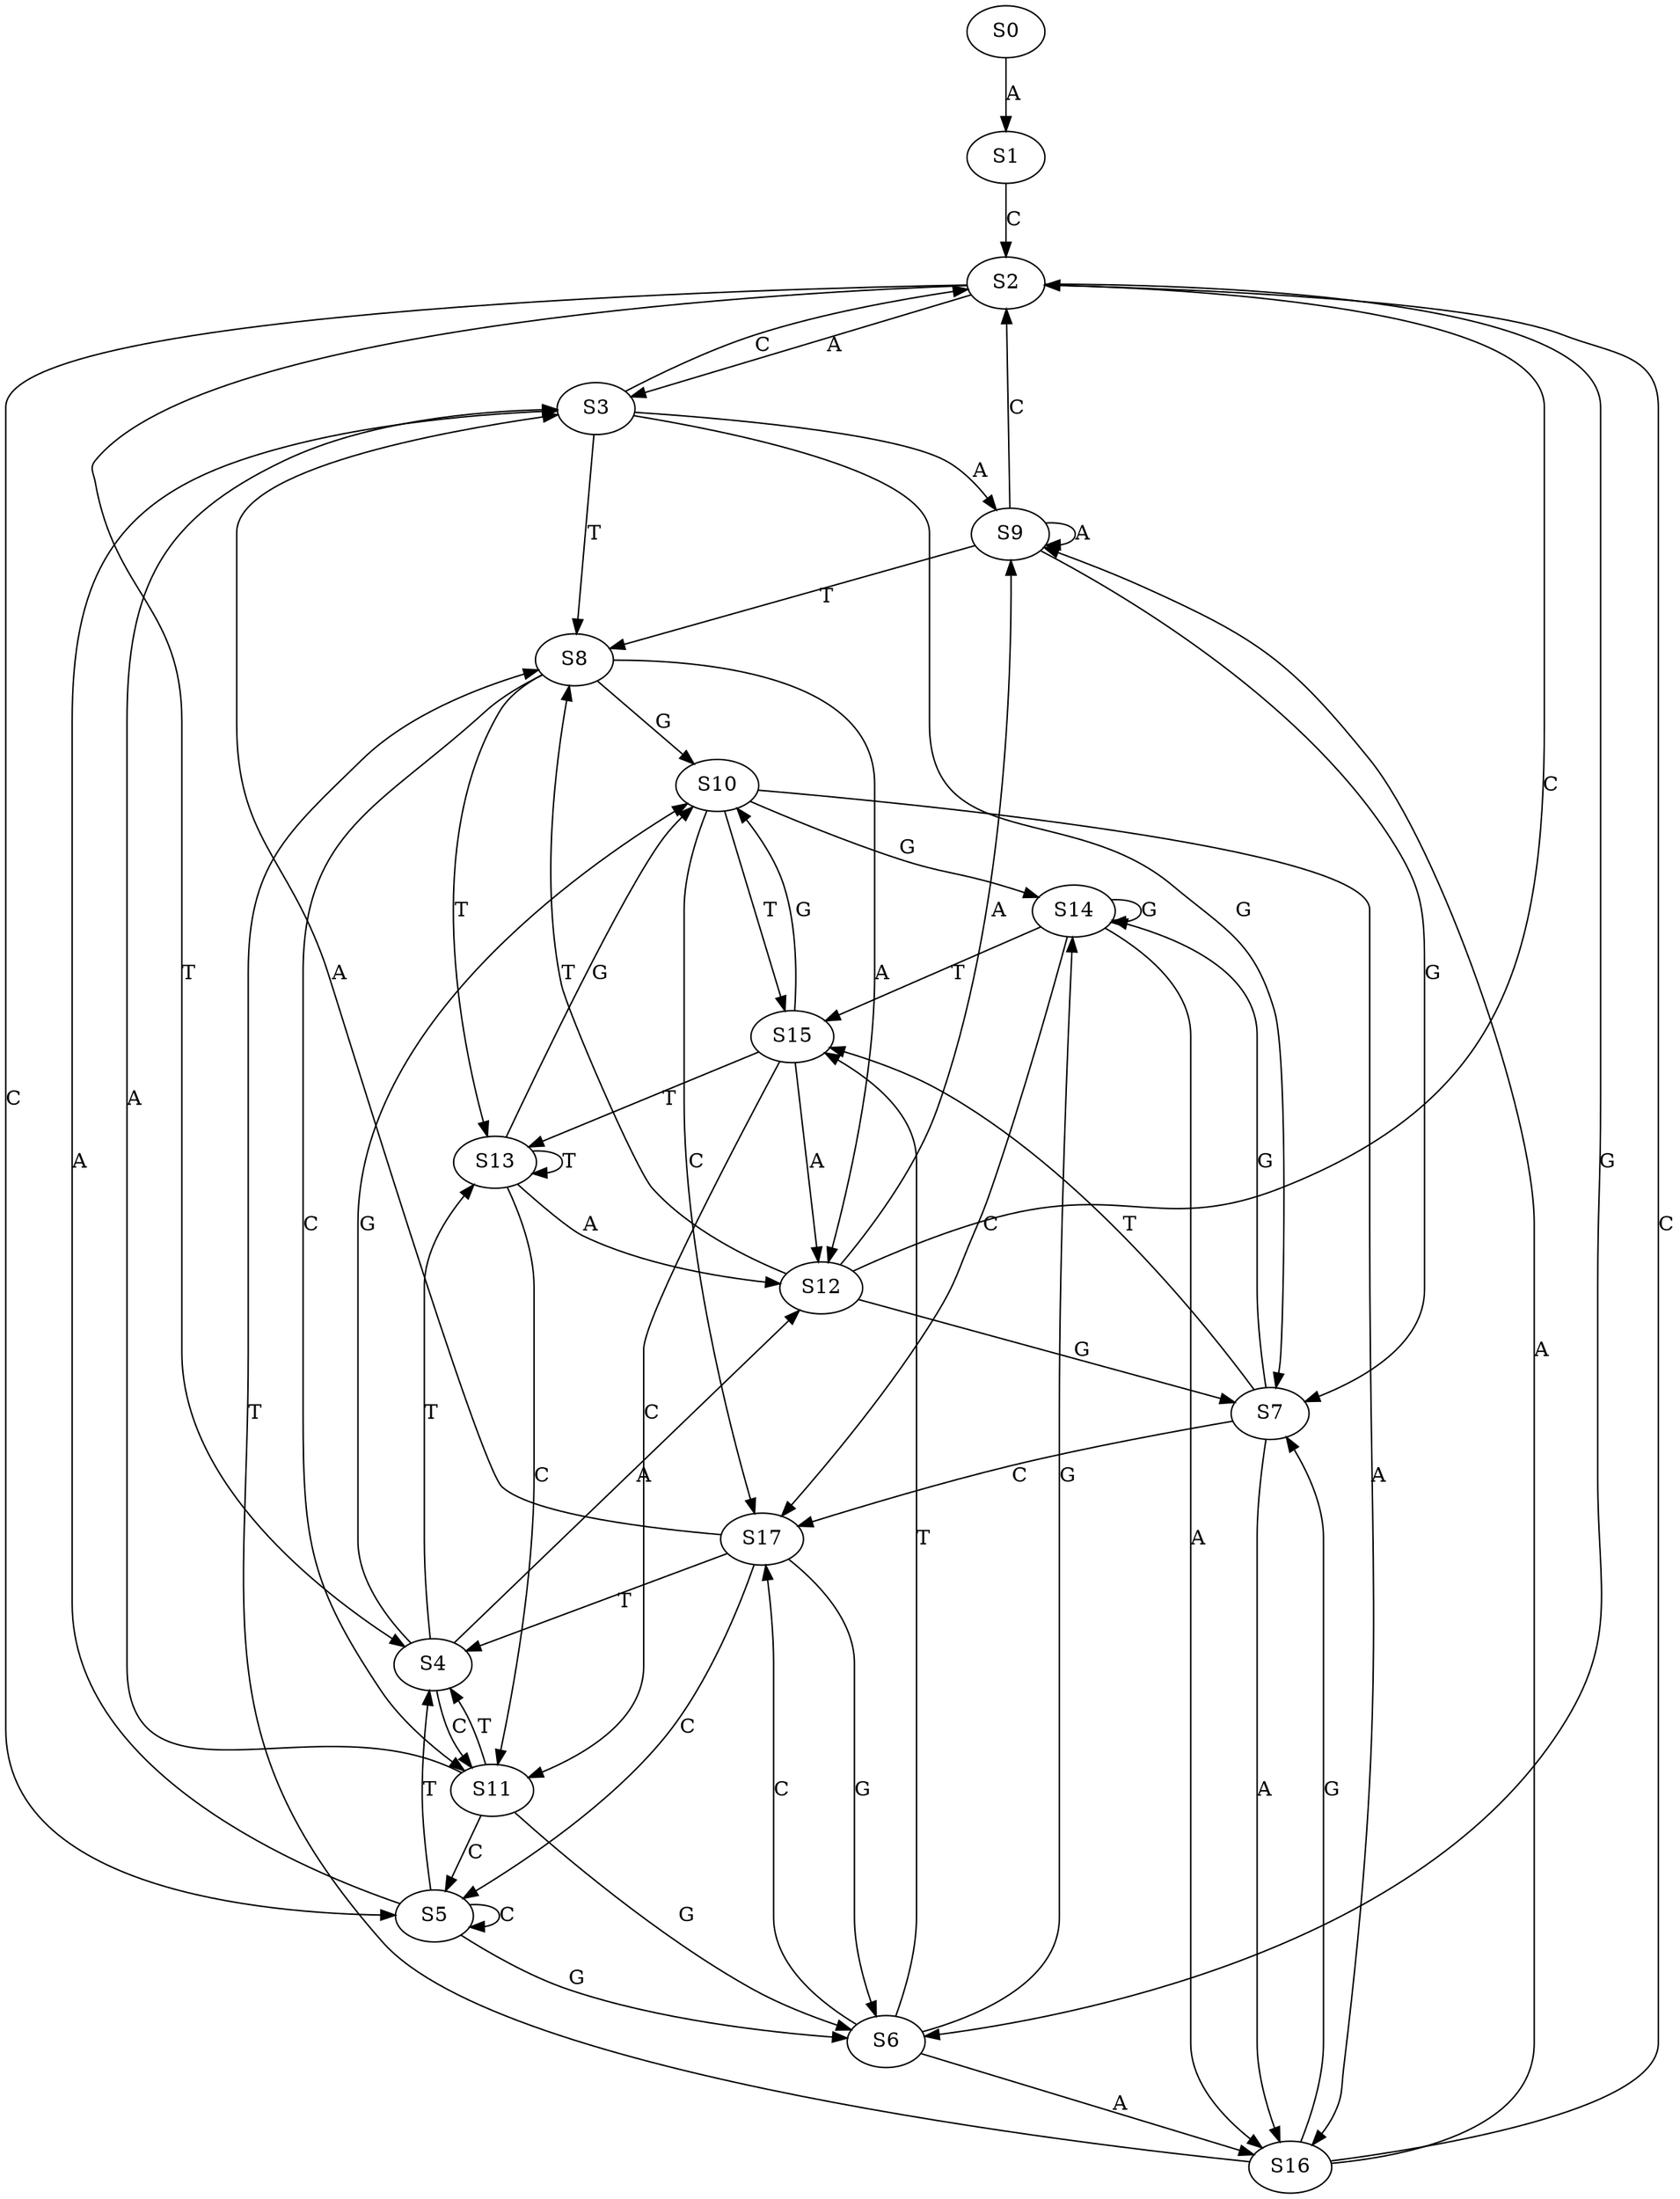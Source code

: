 strict digraph  {
	S0 -> S1 [ label = A ];
	S1 -> S2 [ label = C ];
	S2 -> S3 [ label = A ];
	S2 -> S4 [ label = T ];
	S2 -> S5 [ label = C ];
	S2 -> S6 [ label = G ];
	S3 -> S7 [ label = G ];
	S3 -> S8 [ label = T ];
	S3 -> S2 [ label = C ];
	S3 -> S9 [ label = A ];
	S4 -> S10 [ label = G ];
	S4 -> S11 [ label = C ];
	S4 -> S12 [ label = A ];
	S4 -> S13 [ label = T ];
	S5 -> S6 [ label = G ];
	S5 -> S5 [ label = C ];
	S5 -> S3 [ label = A ];
	S5 -> S4 [ label = T ];
	S6 -> S14 [ label = G ];
	S6 -> S15 [ label = T ];
	S6 -> S16 [ label = A ];
	S6 -> S17 [ label = C ];
	S7 -> S15 [ label = T ];
	S7 -> S14 [ label = G ];
	S7 -> S16 [ label = A ];
	S7 -> S17 [ label = C ];
	S8 -> S12 [ label = A ];
	S8 -> S11 [ label = C ];
	S8 -> S10 [ label = G ];
	S8 -> S13 [ label = T ];
	S9 -> S8 [ label = T ];
	S9 -> S2 [ label = C ];
	S9 -> S7 [ label = G ];
	S9 -> S9 [ label = A ];
	S10 -> S16 [ label = A ];
	S10 -> S15 [ label = T ];
	S10 -> S17 [ label = C ];
	S10 -> S14 [ label = G ];
	S11 -> S4 [ label = T ];
	S11 -> S6 [ label = G ];
	S11 -> S5 [ label = C ];
	S11 -> S3 [ label = A ];
	S12 -> S7 [ label = G ];
	S12 -> S8 [ label = T ];
	S12 -> S9 [ label = A ];
	S12 -> S2 [ label = C ];
	S13 -> S11 [ label = C ];
	S13 -> S12 [ label = A ];
	S13 -> S10 [ label = G ];
	S13 -> S13 [ label = T ];
	S14 -> S16 [ label = A ];
	S14 -> S15 [ label = T ];
	S14 -> S14 [ label = G ];
	S14 -> S17 [ label = C ];
	S15 -> S12 [ label = A ];
	S15 -> S11 [ label = C ];
	S15 -> S10 [ label = G ];
	S15 -> S13 [ label = T ];
	S16 -> S7 [ label = G ];
	S16 -> S9 [ label = A ];
	S16 -> S2 [ label = C ];
	S16 -> S8 [ label = T ];
	S17 -> S5 [ label = C ];
	S17 -> S4 [ label = T ];
	S17 -> S6 [ label = G ];
	S17 -> S3 [ label = A ];
}
